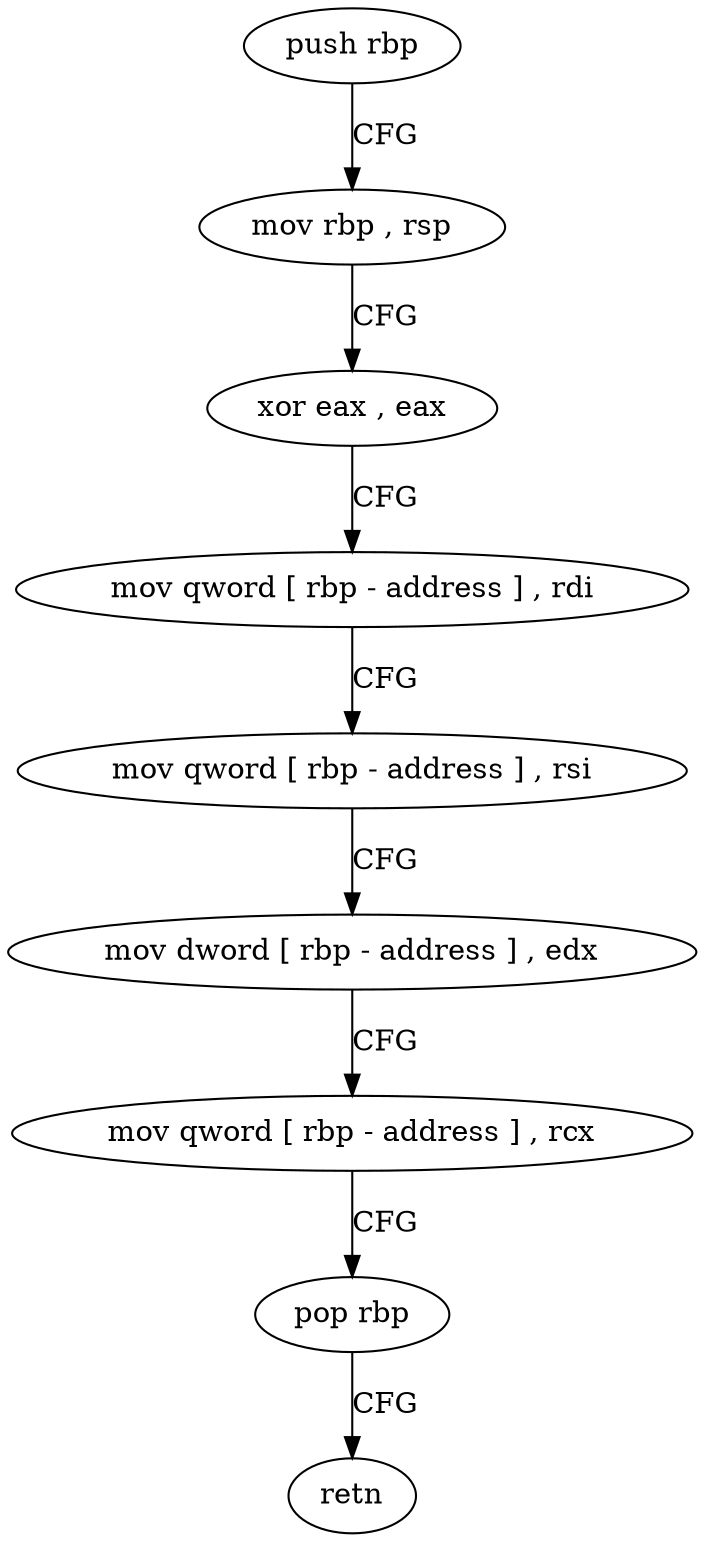 digraph "func" {
"4291664" [label = "push rbp" ]
"4291665" [label = "mov rbp , rsp" ]
"4291668" [label = "xor eax , eax" ]
"4291670" [label = "mov qword [ rbp - address ] , rdi" ]
"4291674" [label = "mov qword [ rbp - address ] , rsi" ]
"4291678" [label = "mov dword [ rbp - address ] , edx" ]
"4291681" [label = "mov qword [ rbp - address ] , rcx" ]
"4291685" [label = "pop rbp" ]
"4291686" [label = "retn" ]
"4291664" -> "4291665" [ label = "CFG" ]
"4291665" -> "4291668" [ label = "CFG" ]
"4291668" -> "4291670" [ label = "CFG" ]
"4291670" -> "4291674" [ label = "CFG" ]
"4291674" -> "4291678" [ label = "CFG" ]
"4291678" -> "4291681" [ label = "CFG" ]
"4291681" -> "4291685" [ label = "CFG" ]
"4291685" -> "4291686" [ label = "CFG" ]
}
